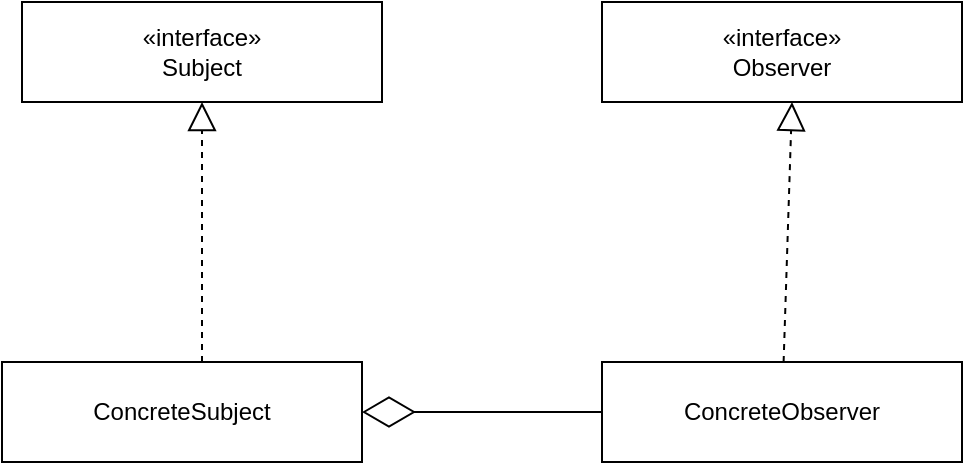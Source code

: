 <mxfile version="22.1.11" type="device">
  <diagram name="第 1 页" id="HMCeiJ_DVQun9JmNg5Pe">
    <mxGraphModel dx="1269" dy="852" grid="1" gridSize="10" guides="1" tooltips="1" connect="1" arrows="1" fold="1" page="1" pageScale="1" pageWidth="2000" pageHeight="10000" math="0" shadow="0">
      <root>
        <mxCell id="0" />
        <mxCell id="1" parent="0" />
        <mxCell id="_yz3aqSUdfqT3IX7iiut-1" value="«interface»&lt;br&gt;Subject" style="html=1;whiteSpace=wrap;" vertex="1" parent="1">
          <mxGeometry x="630" y="190" width="180" height="50" as="geometry" />
        </mxCell>
        <mxCell id="_yz3aqSUdfqT3IX7iiut-2" value="ConcreteSubject" style="html=1;whiteSpace=wrap;" vertex="1" parent="1">
          <mxGeometry x="620" y="370" width="180" height="50" as="geometry" />
        </mxCell>
        <mxCell id="_yz3aqSUdfqT3IX7iiut-3" value="" style="endArrow=block;dashed=1;endFill=0;endSize=12;html=1;rounded=0;entryX=0.5;entryY=1;entryDx=0;entryDy=0;" edge="1" parent="1" target="_yz3aqSUdfqT3IX7iiut-1">
          <mxGeometry width="160" relative="1" as="geometry">
            <mxPoint x="720" y="370" as="sourcePoint" />
            <mxPoint x="880" y="370" as="targetPoint" />
          </mxGeometry>
        </mxCell>
        <mxCell id="_yz3aqSUdfqT3IX7iiut-5" value="«interface»&lt;br&gt;Observer" style="html=1;whiteSpace=wrap;" vertex="1" parent="1">
          <mxGeometry x="920" y="190" width="180" height="50" as="geometry" />
        </mxCell>
        <mxCell id="_yz3aqSUdfqT3IX7iiut-6" value="ConcreteObserver" style="html=1;whiteSpace=wrap;" vertex="1" parent="1">
          <mxGeometry x="920" y="370" width="180" height="50" as="geometry" />
        </mxCell>
        <mxCell id="_yz3aqSUdfqT3IX7iiut-8" value="" style="endArrow=block;dashed=1;endFill=0;endSize=12;html=1;rounded=0;entryX=0.5;entryY=1;entryDx=0;entryDy=0;" edge="1" parent="1" source="_yz3aqSUdfqT3IX7iiut-6">
          <mxGeometry width="160" relative="1" as="geometry">
            <mxPoint x="985" y="370" as="sourcePoint" />
            <mxPoint x="1015" y="240" as="targetPoint" />
          </mxGeometry>
        </mxCell>
        <mxCell id="_yz3aqSUdfqT3IX7iiut-9" value="" style="endArrow=diamondThin;endFill=0;endSize=24;html=1;rounded=0;entryX=1;entryY=0.5;entryDx=0;entryDy=0;exitX=0;exitY=0.5;exitDx=0;exitDy=0;" edge="1" parent="1" source="_yz3aqSUdfqT3IX7iiut-6" target="_yz3aqSUdfqT3IX7iiut-2">
          <mxGeometry width="160" relative="1" as="geometry">
            <mxPoint x="910" y="395" as="sourcePoint" />
            <mxPoint x="900" y="560" as="targetPoint" />
          </mxGeometry>
        </mxCell>
      </root>
    </mxGraphModel>
  </diagram>
</mxfile>

